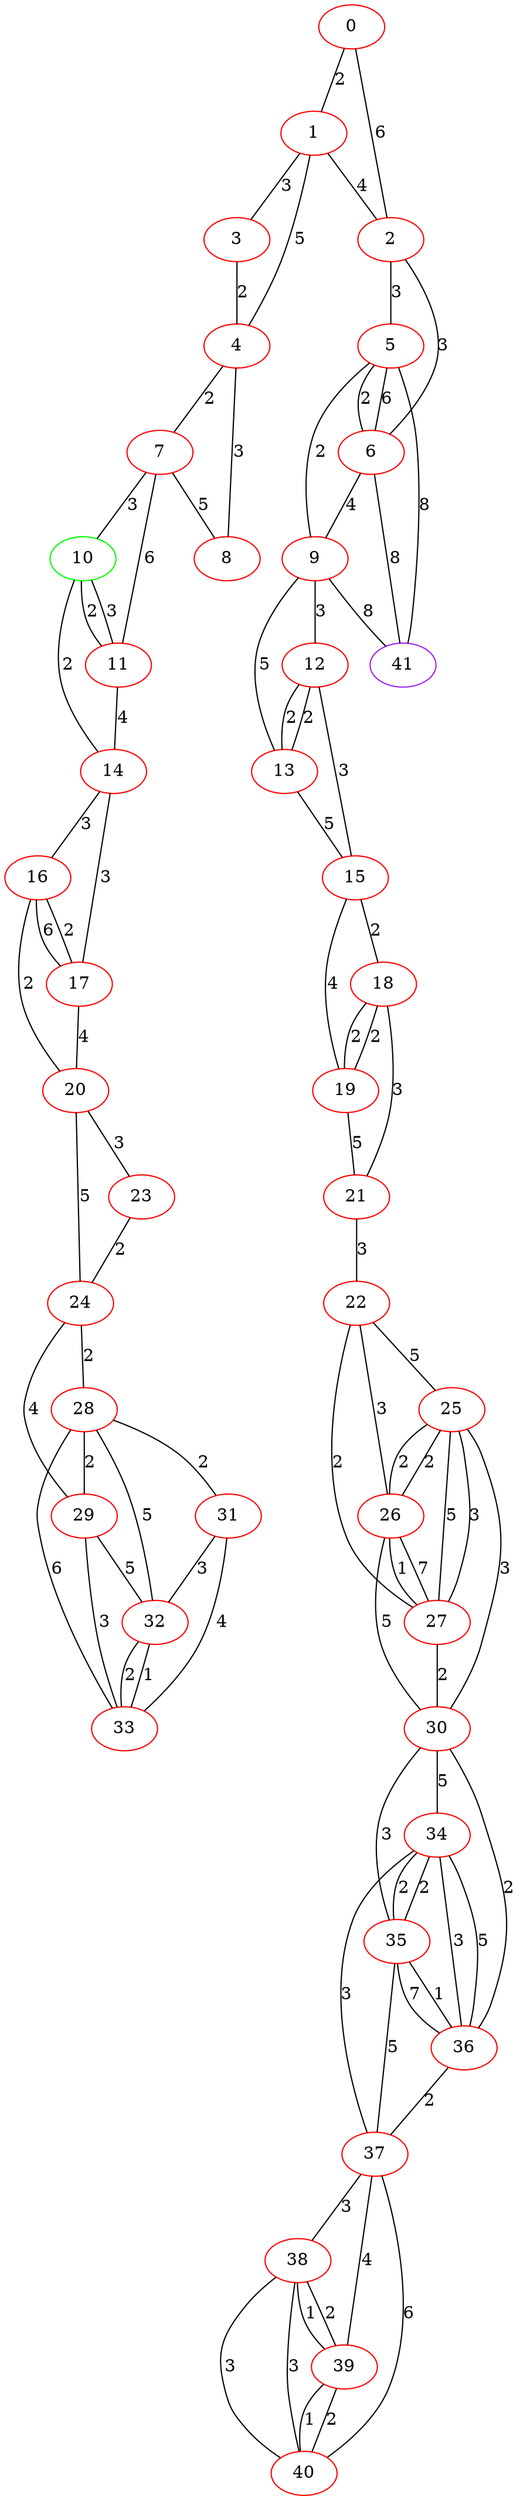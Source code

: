 graph "" {
0 [color=red, weight=1];
1 [color=red, weight=1];
2 [color=red, weight=1];
3 [color=red, weight=1];
4 [color=red, weight=1];
5 [color=red, weight=1];
6 [color=red, weight=1];
7 [color=red, weight=1];
8 [color=red, weight=1];
9 [color=red, weight=1];
10 [color=green, weight=2];
11 [color=red, weight=1];
12 [color=red, weight=1];
13 [color=red, weight=1];
14 [color=red, weight=1];
15 [color=red, weight=1];
16 [color=red, weight=1];
17 [color=red, weight=1];
18 [color=red, weight=1];
19 [color=red, weight=1];
20 [color=red, weight=1];
21 [color=red, weight=1];
22 [color=red, weight=1];
23 [color=red, weight=1];
24 [color=red, weight=1];
25 [color=red, weight=1];
26 [color=red, weight=1];
27 [color=red, weight=1];
28 [color=red, weight=1];
29 [color=red, weight=1];
30 [color=red, weight=1];
31 [color=red, weight=1];
32 [color=red, weight=1];
33 [color=red, weight=1];
34 [color=red, weight=1];
35 [color=red, weight=1];
36 [color=red, weight=1];
37 [color=red, weight=1];
38 [color=red, weight=1];
39 [color=red, weight=1];
40 [color=red, weight=1];
41 [color=purple, weight=4];
0 -- 1  [key=0, label=2];
0 -- 2  [key=0, label=6];
1 -- 2  [key=0, label=4];
1 -- 3  [key=0, label=3];
1 -- 4  [key=0, label=5];
2 -- 5  [key=0, label=3];
2 -- 6  [key=0, label=3];
3 -- 4  [key=0, label=2];
4 -- 8  [key=0, label=3];
4 -- 7  [key=0, label=2];
5 -- 9  [key=0, label=2];
5 -- 6  [key=0, label=2];
5 -- 6  [key=1, label=6];
5 -- 41  [key=0, label=8];
6 -- 9  [key=0, label=4];
6 -- 41  [key=0, label=8];
7 -- 8  [key=0, label=5];
7 -- 10  [key=0, label=3];
7 -- 11  [key=0, label=6];
9 -- 41  [key=0, label=8];
9 -- 12  [key=0, label=3];
9 -- 13  [key=0, label=5];
10 -- 11  [key=0, label=3];
10 -- 11  [key=1, label=2];
10 -- 14  [key=0, label=2];
11 -- 14  [key=0, label=4];
12 -- 13  [key=0, label=2];
12 -- 13  [key=1, label=2];
12 -- 15  [key=0, label=3];
13 -- 15  [key=0, label=5];
14 -- 16  [key=0, label=3];
14 -- 17  [key=0, label=3];
15 -- 18  [key=0, label=2];
15 -- 19  [key=0, label=4];
16 -- 17  [key=0, label=2];
16 -- 17  [key=1, label=6];
16 -- 20  [key=0, label=2];
17 -- 20  [key=0, label=4];
18 -- 19  [key=0, label=2];
18 -- 19  [key=1, label=2];
18 -- 21  [key=0, label=3];
19 -- 21  [key=0, label=5];
20 -- 24  [key=0, label=5];
20 -- 23  [key=0, label=3];
21 -- 22  [key=0, label=3];
22 -- 25  [key=0, label=5];
22 -- 26  [key=0, label=3];
22 -- 27  [key=0, label=2];
23 -- 24  [key=0, label=2];
24 -- 28  [key=0, label=2];
24 -- 29  [key=0, label=4];
25 -- 26  [key=0, label=2];
25 -- 26  [key=1, label=2];
25 -- 27  [key=0, label=5];
25 -- 27  [key=1, label=3];
25 -- 30  [key=0, label=3];
26 -- 27  [key=0, label=7];
26 -- 27  [key=1, label=1];
26 -- 30  [key=0, label=5];
27 -- 30  [key=0, label=2];
28 -- 32  [key=0, label=5];
28 -- 33  [key=0, label=6];
28 -- 29  [key=0, label=2];
28 -- 31  [key=0, label=2];
29 -- 32  [key=0, label=5];
29 -- 33  [key=0, label=3];
30 -- 34  [key=0, label=5];
30 -- 35  [key=0, label=3];
30 -- 36  [key=0, label=2];
31 -- 32  [key=0, label=3];
31 -- 33  [key=0, label=4];
32 -- 33  [key=0, label=1];
32 -- 33  [key=1, label=2];
34 -- 35  [key=0, label=2];
34 -- 35  [key=1, label=2];
34 -- 36  [key=0, label=3];
34 -- 36  [key=1, label=5];
34 -- 37  [key=0, label=3];
35 -- 36  [key=0, label=1];
35 -- 36  [key=1, label=7];
35 -- 37  [key=0, label=5];
36 -- 37  [key=0, label=2];
37 -- 38  [key=0, label=3];
37 -- 39  [key=0, label=4];
37 -- 40  [key=0, label=6];
38 -- 40  [key=0, label=3];
38 -- 40  [key=1, label=3];
38 -- 39  [key=0, label=1];
38 -- 39  [key=1, label=2];
39 -- 40  [key=0, label=2];
39 -- 40  [key=1, label=1];
}
